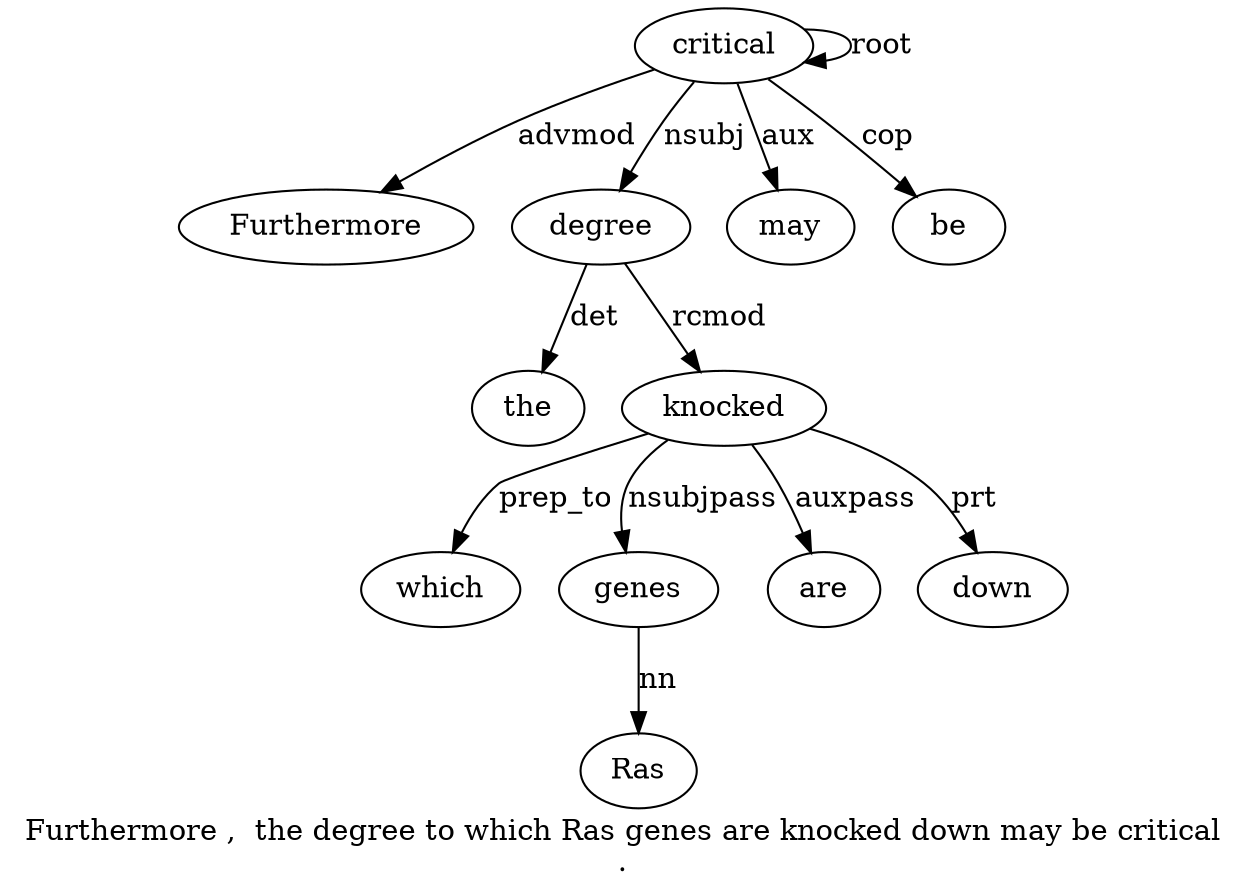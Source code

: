 digraph "Furthermore ,  the degree to which Ras genes are knocked down may be critical ." {
label="Furthermore ,  the degree to which Ras genes are knocked down may be critical
.";
critical14 [style=filled, fillcolor=white, label=critical];
Furthermore1 [style=filled, fillcolor=white, label=Furthermore];
critical14 -> Furthermore1  [label=advmod];
degree4 [style=filled, fillcolor=white, label=degree];
the3 [style=filled, fillcolor=white, label=the];
degree4 -> the3  [label=det];
critical14 -> degree4  [label=nsubj];
knocked10 [style=filled, fillcolor=white, label=knocked];
which6 [style=filled, fillcolor=white, label=which];
knocked10 -> which6  [label=prep_to];
genes8 [style=filled, fillcolor=white, label=genes];
Ras7 [style=filled, fillcolor=white, label=Ras];
genes8 -> Ras7  [label=nn];
knocked10 -> genes8  [label=nsubjpass];
are9 [style=filled, fillcolor=white, label=are];
knocked10 -> are9  [label=auxpass];
degree4 -> knocked10  [label=rcmod];
down11 [style=filled, fillcolor=white, label=down];
knocked10 -> down11  [label=prt];
may12 [style=filled, fillcolor=white, label=may];
critical14 -> may12  [label=aux];
be13 [style=filled, fillcolor=white, label=be];
critical14 -> be13  [label=cop];
critical14 -> critical14  [label=root];
}
